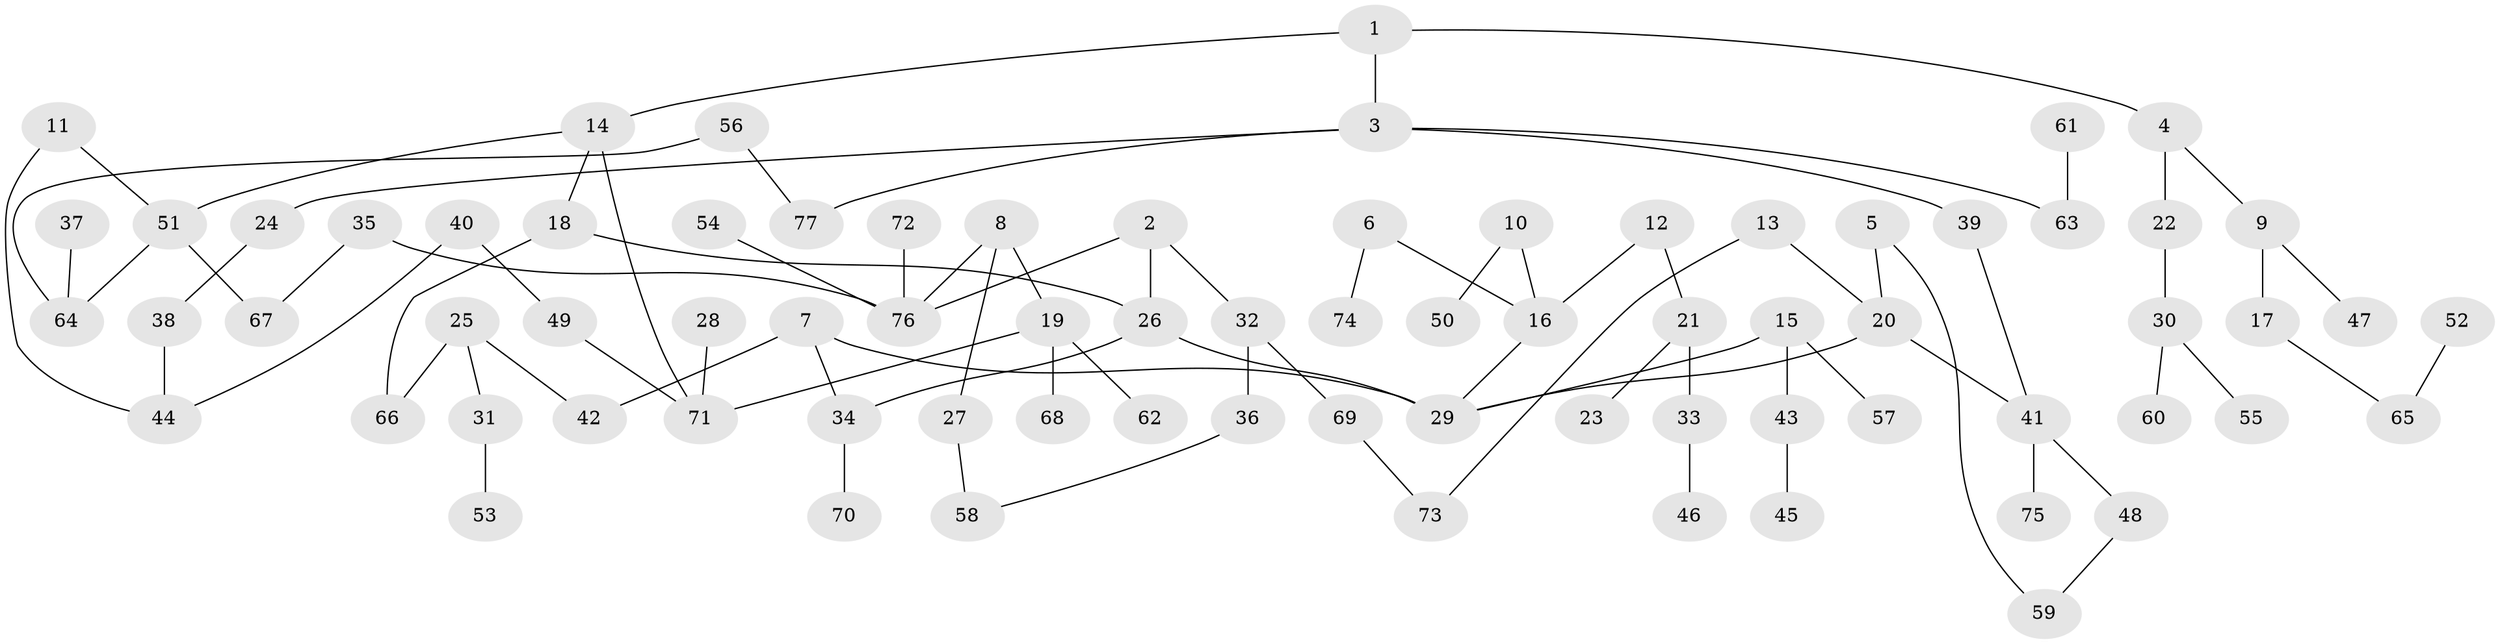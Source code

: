 // original degree distribution, {4: 0.03669724770642202, 5: 0.07339449541284404, 6: 0.01834862385321101, 3: 0.2018348623853211, 2: 0.28440366972477066, 1: 0.3853211009174312}
// Generated by graph-tools (version 1.1) at 2025/36/03/04/25 23:36:07]
// undirected, 77 vertices, 87 edges
graph export_dot {
  node [color=gray90,style=filled];
  1;
  2;
  3;
  4;
  5;
  6;
  7;
  8;
  9;
  10;
  11;
  12;
  13;
  14;
  15;
  16;
  17;
  18;
  19;
  20;
  21;
  22;
  23;
  24;
  25;
  26;
  27;
  28;
  29;
  30;
  31;
  32;
  33;
  34;
  35;
  36;
  37;
  38;
  39;
  40;
  41;
  42;
  43;
  44;
  45;
  46;
  47;
  48;
  49;
  50;
  51;
  52;
  53;
  54;
  55;
  56;
  57;
  58;
  59;
  60;
  61;
  62;
  63;
  64;
  65;
  66;
  67;
  68;
  69;
  70;
  71;
  72;
  73;
  74;
  75;
  76;
  77;
  1 -- 3 [weight=1.0];
  1 -- 4 [weight=1.0];
  1 -- 14 [weight=1.0];
  2 -- 26 [weight=1.0];
  2 -- 32 [weight=1.0];
  2 -- 76 [weight=1.0];
  3 -- 24 [weight=1.0];
  3 -- 39 [weight=1.0];
  3 -- 63 [weight=1.0];
  3 -- 77 [weight=1.0];
  4 -- 9 [weight=1.0];
  4 -- 22 [weight=1.0];
  5 -- 20 [weight=1.0];
  5 -- 59 [weight=1.0];
  6 -- 16 [weight=1.0];
  6 -- 74 [weight=1.0];
  7 -- 29 [weight=1.0];
  7 -- 34 [weight=1.0];
  7 -- 42 [weight=1.0];
  8 -- 19 [weight=1.0];
  8 -- 27 [weight=1.0];
  8 -- 76 [weight=1.0];
  9 -- 17 [weight=1.0];
  9 -- 47 [weight=1.0];
  10 -- 16 [weight=1.0];
  10 -- 50 [weight=1.0];
  11 -- 44 [weight=1.0];
  11 -- 51 [weight=1.0];
  12 -- 16 [weight=1.0];
  12 -- 21 [weight=1.0];
  13 -- 20 [weight=1.0];
  13 -- 73 [weight=1.0];
  14 -- 18 [weight=1.0];
  14 -- 51 [weight=1.0];
  14 -- 71 [weight=1.0];
  15 -- 29 [weight=1.0];
  15 -- 43 [weight=1.0];
  15 -- 57 [weight=1.0];
  16 -- 29 [weight=1.0];
  17 -- 65 [weight=1.0];
  18 -- 26 [weight=1.0];
  18 -- 66 [weight=1.0];
  19 -- 62 [weight=1.0];
  19 -- 68 [weight=1.0];
  19 -- 71 [weight=1.0];
  20 -- 29 [weight=1.0];
  20 -- 41 [weight=1.0];
  21 -- 23 [weight=1.0];
  21 -- 33 [weight=1.0];
  22 -- 30 [weight=1.0];
  24 -- 38 [weight=1.0];
  25 -- 31 [weight=1.0];
  25 -- 42 [weight=1.0];
  25 -- 66 [weight=1.0];
  26 -- 29 [weight=1.0];
  26 -- 34 [weight=1.0];
  27 -- 58 [weight=1.0];
  28 -- 71 [weight=1.0];
  30 -- 55 [weight=1.0];
  30 -- 60 [weight=1.0];
  31 -- 53 [weight=1.0];
  32 -- 36 [weight=1.0];
  32 -- 69 [weight=1.0];
  33 -- 46 [weight=1.0];
  34 -- 70 [weight=1.0];
  35 -- 67 [weight=1.0];
  35 -- 76 [weight=1.0];
  36 -- 58 [weight=1.0];
  37 -- 64 [weight=1.0];
  38 -- 44 [weight=1.0];
  39 -- 41 [weight=1.0];
  40 -- 44 [weight=1.0];
  40 -- 49 [weight=1.0];
  41 -- 48 [weight=1.0];
  41 -- 75 [weight=1.0];
  43 -- 45 [weight=1.0];
  48 -- 59 [weight=1.0];
  49 -- 71 [weight=1.0];
  51 -- 64 [weight=1.0];
  51 -- 67 [weight=1.0];
  52 -- 65 [weight=1.0];
  54 -- 76 [weight=1.0];
  56 -- 64 [weight=1.0];
  56 -- 77 [weight=1.0];
  61 -- 63 [weight=1.0];
  69 -- 73 [weight=1.0];
  72 -- 76 [weight=1.0];
}
